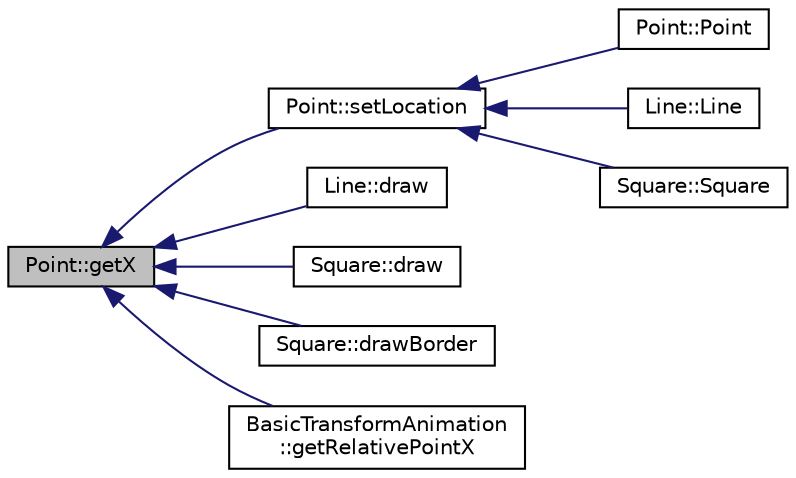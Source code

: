 digraph "Point::getX"
{
  edge [fontname="Helvetica",fontsize="10",labelfontname="Helvetica",labelfontsize="10"];
  node [fontname="Helvetica",fontsize="10",shape=record];
  rankdir="LR";
  Node1 [label="Point::getX",height=0.2,width=0.4,color="black", fillcolor="grey75", style="filled", fontcolor="black"];
  Node1 -> Node2 [dir="back",color="midnightblue",fontsize="10",style="solid",fontname="Helvetica"];
  Node2 [label="Point::setLocation",height=0.2,width=0.4,color="black", fillcolor="white", style="filled",URL="$class_point.html#a2db3e8414ece5a85163b36bc88cb4bcb"];
  Node2 -> Node3 [dir="back",color="midnightblue",fontsize="10",style="solid",fontname="Helvetica"];
  Node3 [label="Point::Point",height=0.2,width=0.4,color="black", fillcolor="white", style="filled",URL="$class_point.html#ad92f2337b839a94ce97dcdb439b4325a"];
  Node2 -> Node4 [dir="back",color="midnightblue",fontsize="10",style="solid",fontname="Helvetica"];
  Node4 [label="Line::Line",height=0.2,width=0.4,color="black", fillcolor="white", style="filled",URL="$class_line.html#acc11b8a429d8cdd63ba6803dff5602b3"];
  Node2 -> Node5 [dir="back",color="midnightblue",fontsize="10",style="solid",fontname="Helvetica"];
  Node5 [label="Square::Square",height=0.2,width=0.4,color="black", fillcolor="white", style="filled",URL="$class_square.html#a3dc7ff9aefc2725172b5d3153973d243"];
  Node1 -> Node6 [dir="back",color="midnightblue",fontsize="10",style="solid",fontname="Helvetica"];
  Node6 [label="Line::draw",height=0.2,width=0.4,color="black", fillcolor="white", style="filled",URL="$class_line.html#ab6265993bf5acbc28830181c3e712f10"];
  Node1 -> Node7 [dir="back",color="midnightblue",fontsize="10",style="solid",fontname="Helvetica"];
  Node7 [label="Square::draw",height=0.2,width=0.4,color="black", fillcolor="white", style="filled",URL="$class_square.html#a2a8be87e5cb58dd25a8af0f6166536b9"];
  Node1 -> Node8 [dir="back",color="midnightblue",fontsize="10",style="solid",fontname="Helvetica"];
  Node8 [label="Square::drawBorder",height=0.2,width=0.4,color="black", fillcolor="white", style="filled",URL="$class_square.html#ad54dcf0ce1859a5cdcc4ebfea08cd3f0"];
  Node1 -> Node9 [dir="back",color="midnightblue",fontsize="10",style="solid",fontname="Helvetica"];
  Node9 [label="BasicTransformAnimation\l::getRelativePointX",height=0.2,width=0.4,color="black", fillcolor="white", style="filled",URL="$class_basic_transform_animation.html#afdd12616f28afea6332ebb90bc3fe47a"];
}
